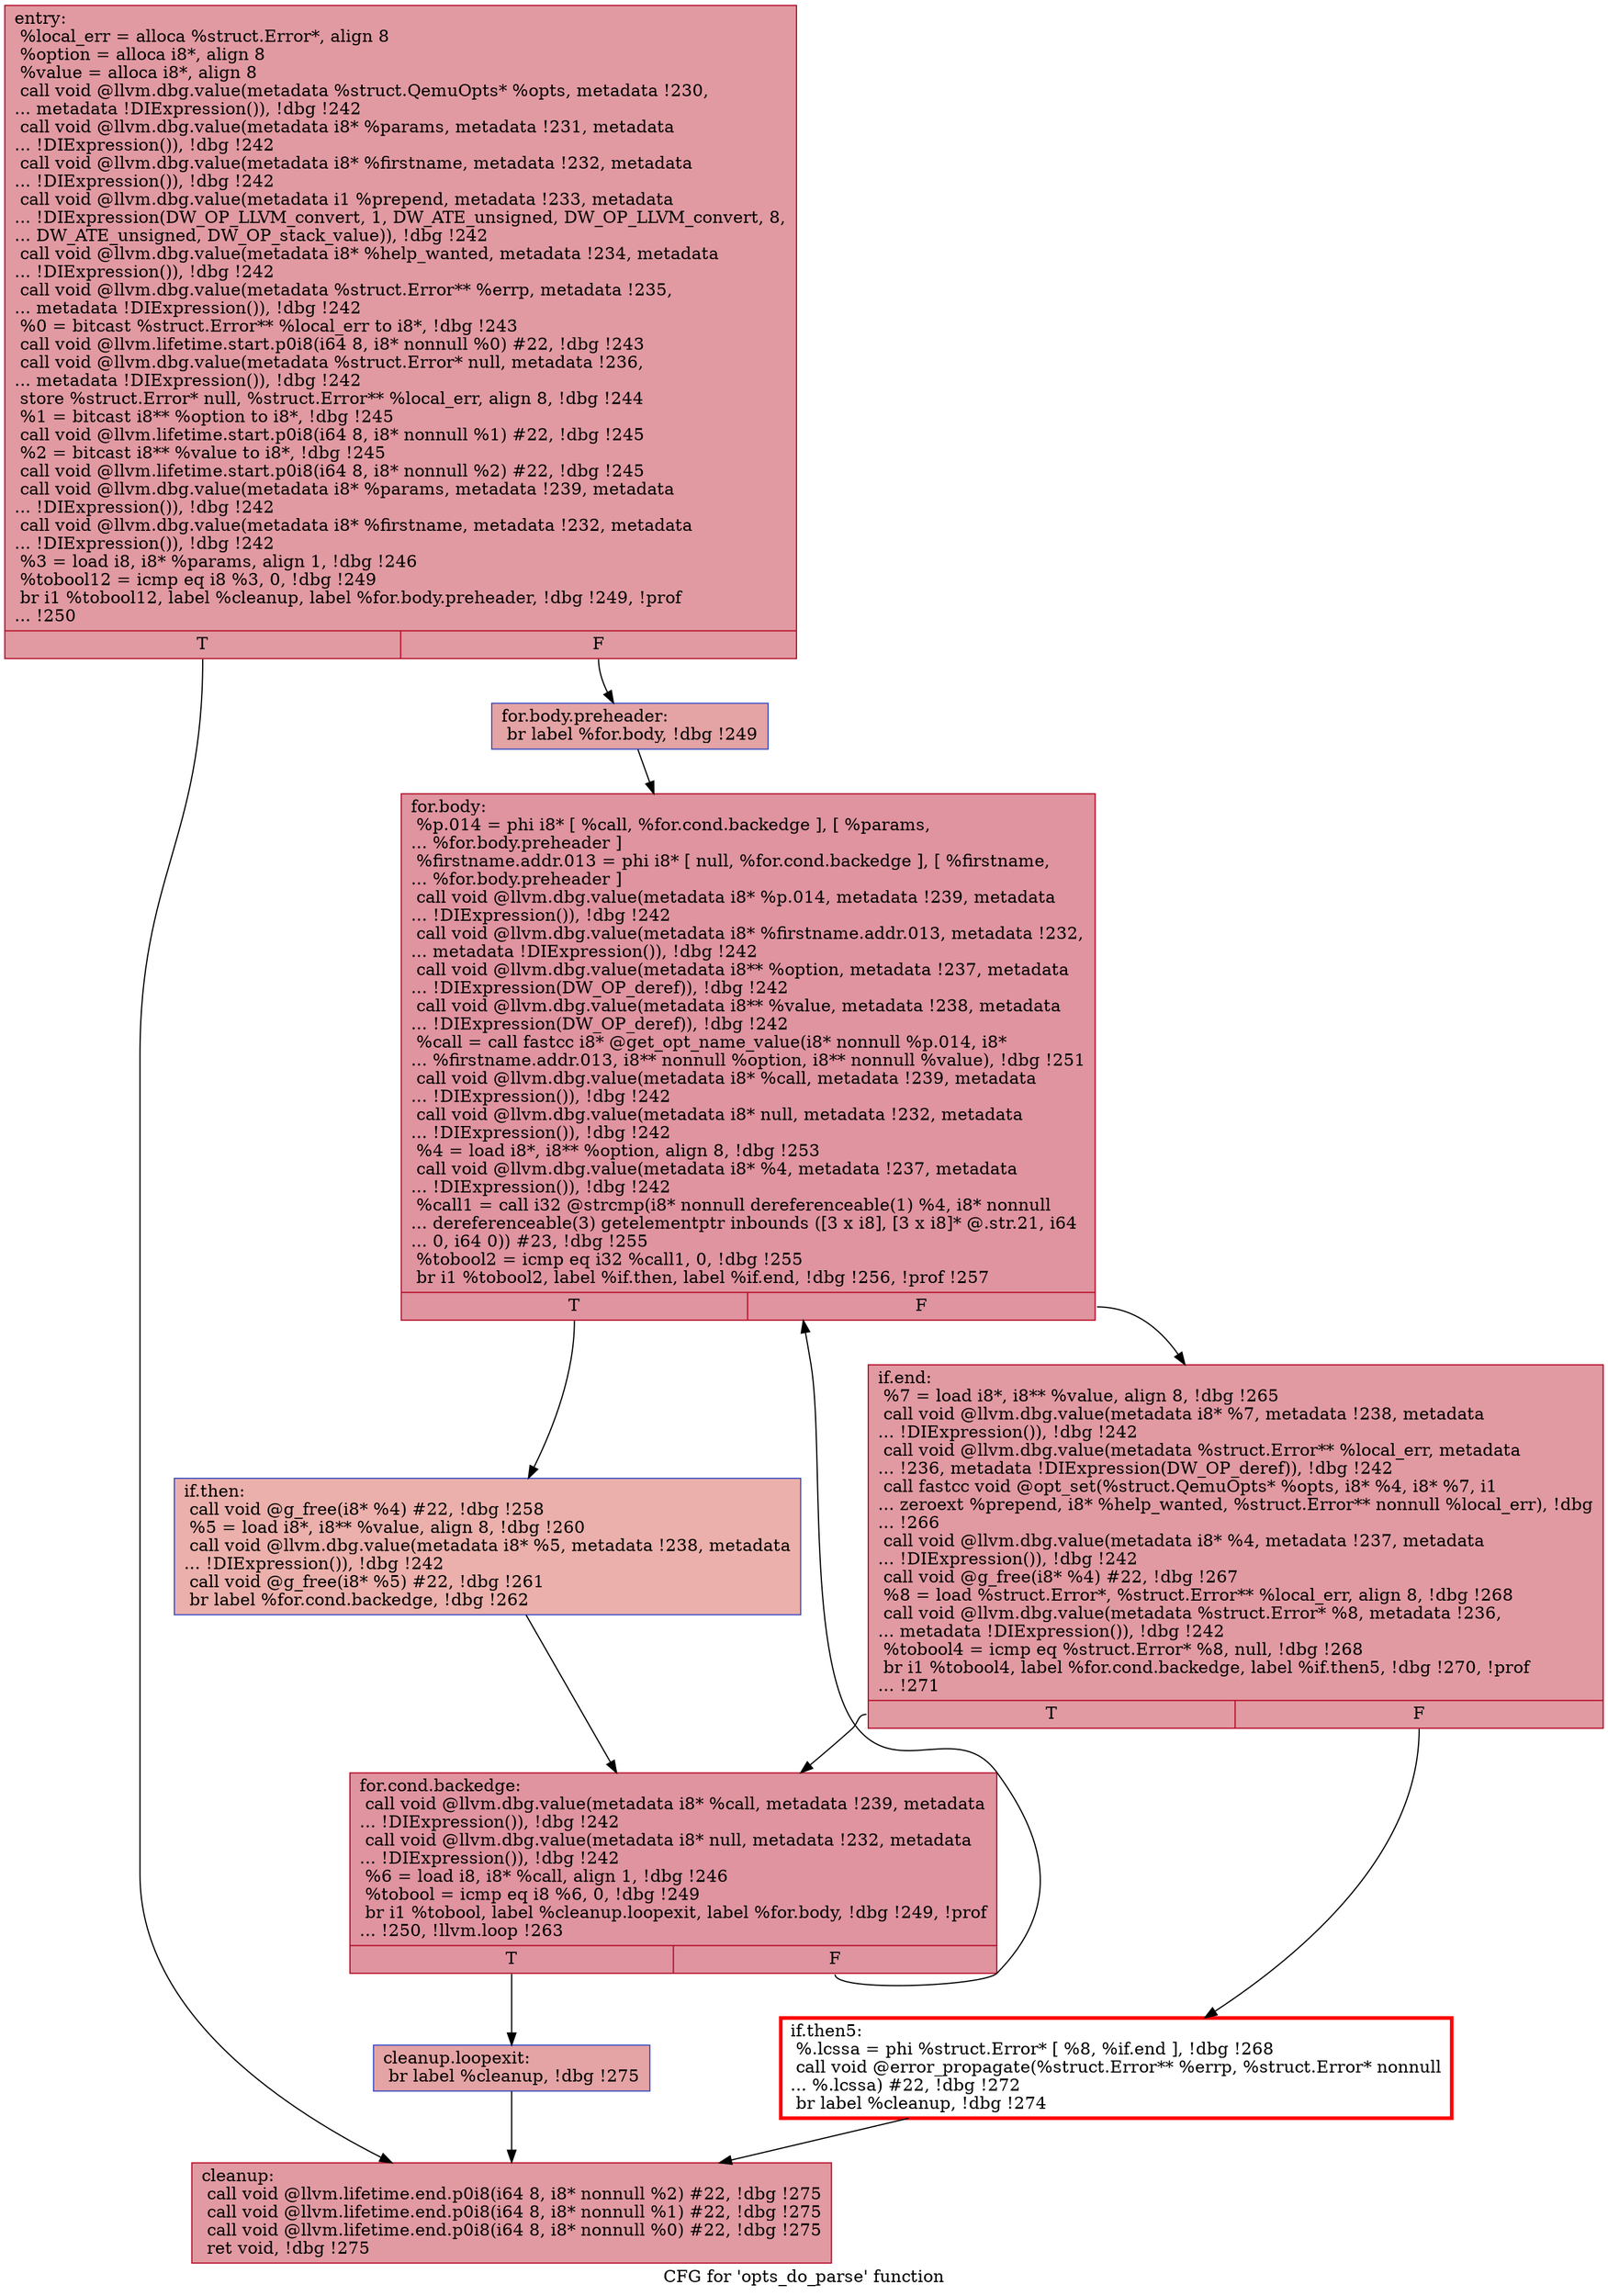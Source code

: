 digraph "CFG for 'opts_do_parse' function" {
	label="CFG for 'opts_do_parse' function";

	Node0x55ef42312cb0 [shape=record,color="#b70d28ff", style=filled, fillcolor="#bb1b2c70",label="{entry:\l  %local_err = alloca %struct.Error*, align 8\l  %option = alloca i8*, align 8\l  %value = alloca i8*, align 8\l  call void @llvm.dbg.value(metadata %struct.QemuOpts* %opts, metadata !230,\l... metadata !DIExpression()), !dbg !242\l  call void @llvm.dbg.value(metadata i8* %params, metadata !231, metadata\l... !DIExpression()), !dbg !242\l  call void @llvm.dbg.value(metadata i8* %firstname, metadata !232, metadata\l... !DIExpression()), !dbg !242\l  call void @llvm.dbg.value(metadata i1 %prepend, metadata !233, metadata\l... !DIExpression(DW_OP_LLVM_convert, 1, DW_ATE_unsigned, DW_OP_LLVM_convert, 8,\l... DW_ATE_unsigned, DW_OP_stack_value)), !dbg !242\l  call void @llvm.dbg.value(metadata i8* %help_wanted, metadata !234, metadata\l... !DIExpression()), !dbg !242\l  call void @llvm.dbg.value(metadata %struct.Error** %errp, metadata !235,\l... metadata !DIExpression()), !dbg !242\l  %0 = bitcast %struct.Error** %local_err to i8*, !dbg !243\l  call void @llvm.lifetime.start.p0i8(i64 8, i8* nonnull %0) #22, !dbg !243\l  call void @llvm.dbg.value(metadata %struct.Error* null, metadata !236,\l... metadata !DIExpression()), !dbg !242\l  store %struct.Error* null, %struct.Error** %local_err, align 8, !dbg !244\l  %1 = bitcast i8** %option to i8*, !dbg !245\l  call void @llvm.lifetime.start.p0i8(i64 8, i8* nonnull %1) #22, !dbg !245\l  %2 = bitcast i8** %value to i8*, !dbg !245\l  call void @llvm.lifetime.start.p0i8(i64 8, i8* nonnull %2) #22, !dbg !245\l  call void @llvm.dbg.value(metadata i8* %params, metadata !239, metadata\l... !DIExpression()), !dbg !242\l  call void @llvm.dbg.value(metadata i8* %firstname, metadata !232, metadata\l... !DIExpression()), !dbg !242\l  %3 = load i8, i8* %params, align 1, !dbg !246\l  %tobool12 = icmp eq i8 %3, 0, !dbg !249\l  br i1 %tobool12, label %cleanup, label %for.body.preheader, !dbg !249, !prof\l... !250\l|{<s0>T|<s1>F}}"];
	Node0x55ef42312cb0:s0 -> Node0x55ef4231e850;
	Node0x55ef42312cb0:s1 -> Node0x55ef424c3e40;
	Node0x55ef424c3e40 [shape=record,color="#3d50c3ff", style=filled, fillcolor="#c32e3170",label="{for.body.preheader:                               \l  br label %for.body, !dbg !249\l}"];
	Node0x55ef424c3e40 -> Node0x55ef4231b6d0;
	Node0x55ef4231b6d0 [shape=record,color="#b70d28ff", style=filled, fillcolor="#b70d2870",label="{for.body:                                         \l  %p.014 = phi i8* [ %call, %for.cond.backedge ], [ %params,\l... %for.body.preheader ]\l  %firstname.addr.013 = phi i8* [ null, %for.cond.backedge ], [ %firstname,\l... %for.body.preheader ]\l  call void @llvm.dbg.value(metadata i8* %p.014, metadata !239, metadata\l... !DIExpression()), !dbg !242\l  call void @llvm.dbg.value(metadata i8* %firstname.addr.013, metadata !232,\l... metadata !DIExpression()), !dbg !242\l  call void @llvm.dbg.value(metadata i8** %option, metadata !237, metadata\l... !DIExpression(DW_OP_deref)), !dbg !242\l  call void @llvm.dbg.value(metadata i8** %value, metadata !238, metadata\l... !DIExpression(DW_OP_deref)), !dbg !242\l  %call = call fastcc i8* @get_opt_name_value(i8* nonnull %p.014, i8*\l... %firstname.addr.013, i8** nonnull %option, i8** nonnull %value), !dbg !251\l  call void @llvm.dbg.value(metadata i8* %call, metadata !239, metadata\l... !DIExpression()), !dbg !242\l  call void @llvm.dbg.value(metadata i8* null, metadata !232, metadata\l... !DIExpression()), !dbg !242\l  %4 = load i8*, i8** %option, align 8, !dbg !253\l  call void @llvm.dbg.value(metadata i8* %4, metadata !237, metadata\l... !DIExpression()), !dbg !242\l  %call1 = call i32 @strcmp(i8* nonnull dereferenceable(1) %4, i8* nonnull\l... dereferenceable(3) getelementptr inbounds ([3 x i8], [3 x i8]* @.str.21, i64\l... 0, i64 0)) #23, !dbg !255\l  %tobool2 = icmp eq i32 %call1, 0, !dbg !255\l  br i1 %tobool2, label %if.then, label %if.end, !dbg !256, !prof !257\l|{<s0>T|<s1>F}}"];
	Node0x55ef4231b6d0:s0 -> Node0x55ef4231c060;
	Node0x55ef4231b6d0:s1 -> Node0x55ef4231c0d0;
	Node0x55ef4231c060 [shape=record,color="#3d50c3ff", style=filled, fillcolor="#d24b4070",label="{if.then:                                          \l  call void @g_free(i8* %4) #22, !dbg !258\l  %5 = load i8*, i8** %value, align 8, !dbg !260\l  call void @llvm.dbg.value(metadata i8* %5, metadata !238, metadata\l... !DIExpression()), !dbg !242\l  call void @g_free(i8* %5) #22, !dbg !261\l  br label %for.cond.backedge, !dbg !262\l}"];
	Node0x55ef4231c060 -> Node0x55ef421ad710;
	Node0x55ef421ad710 [shape=record,color="#b70d28ff", style=filled, fillcolor="#b70d2870",label="{for.cond.backedge:                                \l  call void @llvm.dbg.value(metadata i8* %call, metadata !239, metadata\l... !DIExpression()), !dbg !242\l  call void @llvm.dbg.value(metadata i8* null, metadata !232, metadata\l... !DIExpression()), !dbg !242\l  %6 = load i8, i8* %call, align 1, !dbg !246\l  %tobool = icmp eq i8 %6, 0, !dbg !249\l  br i1 %tobool, label %cleanup.loopexit, label %for.body, !dbg !249, !prof\l... !250, !llvm.loop !263\l|{<s0>T|<s1>F}}"];
	Node0x55ef421ad710:s0 -> Node0x55ef424b7d10;
	Node0x55ef421ad710:s1 -> Node0x55ef4231b6d0;
	Node0x55ef4231c0d0 [shape=record,color="#b70d28ff", style=filled, fillcolor="#bb1b2c70",label="{if.end:                                           \l  %7 = load i8*, i8** %value, align 8, !dbg !265\l  call void @llvm.dbg.value(metadata i8* %7, metadata !238, metadata\l... !DIExpression()), !dbg !242\l  call void @llvm.dbg.value(metadata %struct.Error** %local_err, metadata\l... !236, metadata !DIExpression(DW_OP_deref)), !dbg !242\l  call fastcc void @opt_set(%struct.QemuOpts* %opts, i8* %4, i8* %7, i1\l... zeroext %prepend, i8* %help_wanted, %struct.Error** nonnull %local_err), !dbg\l... !266\l  call void @llvm.dbg.value(metadata i8* %4, metadata !237, metadata\l... !DIExpression()), !dbg !242\l  call void @g_free(i8* %4) #22, !dbg !267\l  %8 = load %struct.Error*, %struct.Error** %local_err, align 8, !dbg !268\l  call void @llvm.dbg.value(metadata %struct.Error* %8, metadata !236,\l... metadata !DIExpression()), !dbg !242\l  %tobool4 = icmp eq %struct.Error* %8, null, !dbg !268\l  br i1 %tobool4, label %for.cond.backedge, label %if.then5, !dbg !270, !prof\l... !271\l|{<s0>T|<s1>F}}"];
	Node0x55ef4231c0d0:s0 -> Node0x55ef421ad710;
	Node0x55ef4231c0d0:s1 -> Node0x55ef42179ec0;
	Node0x55ef42179ec0 [shape=record,penwidth=3.0, color="red",label="{if.then5:                                         \l  %.lcssa = phi %struct.Error* [ %8, %if.end ], !dbg !268\l  call void @error_propagate(%struct.Error** %errp, %struct.Error* nonnull\l... %.lcssa) #22, !dbg !272\l  br label %cleanup, !dbg !274\l}"];
	Node0x55ef42179ec0 -> Node0x55ef4231e850;
	Node0x55ef424b7d10 [shape=record,color="#3d50c3ff", style=filled, fillcolor="#c32e3170",label="{cleanup.loopexit:                                 \l  br label %cleanup, !dbg !275\l}"];
	Node0x55ef424b7d10 -> Node0x55ef4231e850;
	Node0x55ef4231e850 [shape=record,color="#b70d28ff", style=filled, fillcolor="#bb1b2c70",label="{cleanup:                                          \l  call void @llvm.lifetime.end.p0i8(i64 8, i8* nonnull %2) #22, !dbg !275\l  call void @llvm.lifetime.end.p0i8(i64 8, i8* nonnull %1) #22, !dbg !275\l  call void @llvm.lifetime.end.p0i8(i64 8, i8* nonnull %0) #22, !dbg !275\l  ret void, !dbg !275\l}"];
}
